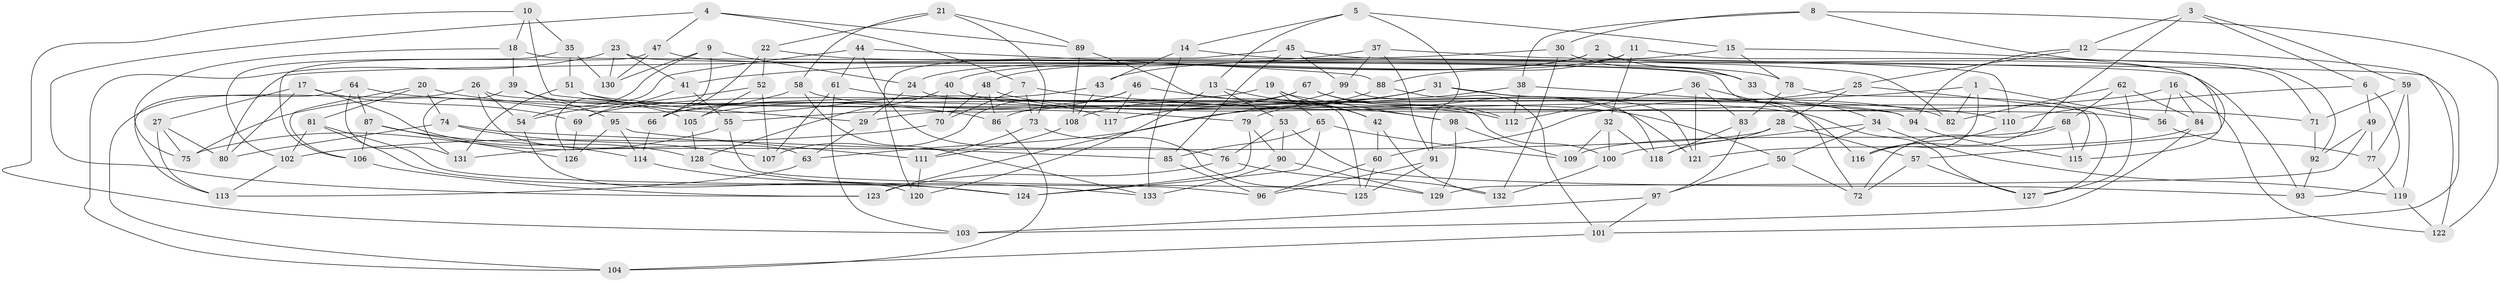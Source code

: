 // coarse degree distribution, {7: 0.10256410256410256, 6: 0.1282051282051282, 13: 0.07692307692307693, 15: 0.02564102564102564, 10: 0.07692307692307693, 8: 0.1794871794871795, 5: 0.07692307692307693, 11: 0.10256410256410256, 9: 0.07692307692307693, 3: 0.10256410256410256, 4: 0.05128205128205128}
// Generated by graph-tools (version 1.1) at 2025/20/03/04/25 18:20:55]
// undirected, 133 vertices, 266 edges
graph export_dot {
graph [start="1"]
  node [color=gray90,style=filled];
  1;
  2;
  3;
  4;
  5;
  6;
  7;
  8;
  9;
  10;
  11;
  12;
  13;
  14;
  15;
  16;
  17;
  18;
  19;
  20;
  21;
  22;
  23;
  24;
  25;
  26;
  27;
  28;
  29;
  30;
  31;
  32;
  33;
  34;
  35;
  36;
  37;
  38;
  39;
  40;
  41;
  42;
  43;
  44;
  45;
  46;
  47;
  48;
  49;
  50;
  51;
  52;
  53;
  54;
  55;
  56;
  57;
  58;
  59;
  60;
  61;
  62;
  63;
  64;
  65;
  66;
  67;
  68;
  69;
  70;
  71;
  72;
  73;
  74;
  75;
  76;
  77;
  78;
  79;
  80;
  81;
  82;
  83;
  84;
  85;
  86;
  87;
  88;
  89;
  90;
  91;
  92;
  93;
  94;
  95;
  96;
  97;
  98;
  99;
  100;
  101;
  102;
  103;
  104;
  105;
  106;
  107;
  108;
  109;
  110;
  111;
  112;
  113;
  114;
  115;
  116;
  117;
  118;
  119;
  120;
  121;
  122;
  123;
  124;
  125;
  126;
  127;
  128;
  129;
  130;
  131;
  132;
  133;
  1 -- 63;
  1 -- 82;
  1 -- 116;
  1 -- 56;
  2 -- 24;
  2 -- 115;
  2 -- 40;
  2 -- 33;
  3 -- 59;
  3 -- 116;
  3 -- 12;
  3 -- 6;
  4 -- 47;
  4 -- 123;
  4 -- 89;
  4 -- 7;
  5 -- 91;
  5 -- 14;
  5 -- 15;
  5 -- 13;
  6 -- 93;
  6 -- 110;
  6 -- 49;
  7 -- 73;
  7 -- 70;
  7 -- 71;
  8 -- 92;
  8 -- 122;
  8 -- 30;
  8 -- 38;
  9 -- 66;
  9 -- 24;
  9 -- 54;
  9 -- 130;
  10 -- 18;
  10 -- 103;
  10 -- 29;
  10 -- 35;
  11 -- 32;
  11 -- 88;
  11 -- 71;
  11 -- 48;
  12 -- 101;
  12 -- 25;
  12 -- 94;
  13 -- 53;
  13 -- 42;
  13 -- 120;
  14 -- 43;
  14 -- 82;
  14 -- 133;
  15 -- 43;
  15 -- 57;
  15 -- 78;
  16 -- 84;
  16 -- 122;
  16 -- 56;
  16 -- 29;
  17 -- 128;
  17 -- 69;
  17 -- 27;
  17 -- 80;
  18 -- 39;
  18 -- 75;
  18 -- 122;
  19 -- 69;
  19 -- 42;
  19 -- 65;
  19 -- 98;
  20 -- 81;
  20 -- 106;
  20 -- 86;
  20 -- 74;
  21 -- 73;
  21 -- 58;
  21 -- 89;
  21 -- 22;
  22 -- 66;
  22 -- 33;
  22 -- 52;
  23 -- 104;
  23 -- 41;
  23 -- 130;
  23 -- 72;
  24 -- 29;
  24 -- 100;
  25 -- 127;
  25 -- 28;
  25 -- 60;
  26 -- 63;
  26 -- 56;
  26 -- 104;
  26 -- 54;
  27 -- 80;
  27 -- 75;
  27 -- 113;
  28 -- 118;
  28 -- 57;
  28 -- 131;
  29 -- 63;
  30 -- 80;
  30 -- 33;
  30 -- 132;
  31 -- 82;
  31 -- 123;
  31 -- 117;
  31 -- 121;
  32 -- 100;
  32 -- 118;
  32 -- 109;
  33 -- 34;
  34 -- 100;
  34 -- 119;
  34 -- 50;
  35 -- 130;
  35 -- 102;
  35 -- 51;
  36 -- 121;
  36 -- 116;
  36 -- 112;
  36 -- 83;
  37 -- 91;
  37 -- 99;
  37 -- 110;
  37 -- 41;
  38 -- 79;
  38 -- 112;
  38 -- 94;
  39 -- 95;
  39 -- 131;
  39 -- 105;
  40 -- 50;
  40 -- 128;
  40 -- 70;
  41 -- 55;
  41 -- 69;
  42 -- 132;
  42 -- 60;
  43 -- 66;
  43 -- 108;
  44 -- 88;
  44 -- 126;
  44 -- 61;
  44 -- 76;
  45 -- 85;
  45 -- 120;
  45 -- 99;
  45 -- 93;
  46 -- 98;
  46 -- 55;
  46 -- 117;
  46 -- 107;
  47 -- 106;
  47 -- 78;
  47 -- 130;
  48 -- 70;
  48 -- 127;
  48 -- 86;
  49 -- 129;
  49 -- 77;
  49 -- 92;
  50 -- 72;
  50 -- 97;
  51 -- 94;
  51 -- 117;
  51 -- 131;
  52 -- 105;
  52 -- 107;
  52 -- 54;
  53 -- 90;
  53 -- 93;
  53 -- 76;
  54 -- 120;
  55 -- 75;
  55 -- 125;
  56 -- 77;
  57 -- 127;
  57 -- 72;
  58 -- 133;
  58 -- 79;
  58 -- 75;
  59 -- 119;
  59 -- 77;
  59 -- 71;
  60 -- 96;
  60 -- 125;
  61 -- 103;
  61 -- 110;
  61 -- 107;
  62 -- 68;
  62 -- 82;
  62 -- 127;
  62 -- 84;
  63 -- 113;
  64 -- 112;
  64 -- 131;
  64 -- 113;
  64 -- 87;
  65 -- 124;
  65 -- 85;
  65 -- 109;
  66 -- 114;
  67 -- 121;
  67 -- 86;
  67 -- 112;
  67 -- 105;
  68 -- 72;
  68 -- 109;
  68 -- 115;
  69 -- 126;
  70 -- 102;
  71 -- 92;
  73 -- 111;
  73 -- 129;
  74 -- 107;
  74 -- 85;
  74 -- 80;
  76 -- 132;
  76 -- 123;
  77 -- 119;
  78 -- 83;
  78 -- 115;
  79 -- 124;
  79 -- 90;
  81 -- 96;
  81 -- 124;
  81 -- 102;
  83 -- 97;
  83 -- 118;
  84 -- 103;
  84 -- 121;
  85 -- 96;
  86 -- 104;
  87 -- 126;
  87 -- 106;
  87 -- 114;
  88 -- 117;
  88 -- 101;
  89 -- 108;
  89 -- 125;
  90 -- 133;
  90 -- 129;
  91 -- 96;
  91 -- 125;
  92 -- 93;
  94 -- 115;
  95 -- 114;
  95 -- 111;
  95 -- 126;
  97 -- 103;
  97 -- 101;
  98 -- 129;
  98 -- 109;
  99 -- 108;
  99 -- 118;
  100 -- 132;
  101 -- 104;
  102 -- 113;
  105 -- 128;
  106 -- 123;
  108 -- 111;
  110 -- 116;
  111 -- 120;
  114 -- 124;
  119 -- 122;
  128 -- 133;
}
